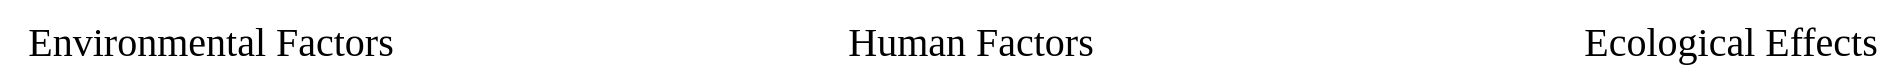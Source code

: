 <mxfile version="22.0.4" type="github">
  <diagram name="Page-1" id="zB_I1wsIQ56pGqQ2V1rR">
    <mxGraphModel dx="1257" dy="700" grid="1" gridSize="10" guides="1" tooltips="1" connect="1" arrows="1" fold="1" page="1" pageScale="1" pageWidth="1169" pageHeight="827" math="0" shadow="0">
      <root>
        <mxCell id="0" />
        <mxCell id="1" parent="0" />
        <mxCell id="jdVaecQ7j_w1OCTPGQky-1" value="&lt;font style=&quot;font-size: 20px;&quot; face=&quot;Garamond&quot;&gt;Human Factors&lt;/font&gt;" style="text;html=1;align=center;verticalAlign=middle;resizable=0;points=[];autosize=1;strokeColor=none;fillColor=none;" vertex="1" parent="1">
          <mxGeometry x="510" y="55" width="150" height="40" as="geometry" />
        </mxCell>
        <mxCell id="jdVaecQ7j_w1OCTPGQky-2" value="&lt;font face=&quot;Garamond&quot; style=&quot;font-size: 20px;&quot;&gt;Environmental Factors&lt;/font&gt;" style="text;html=1;align=center;verticalAlign=middle;resizable=0;points=[];autosize=1;strokeColor=none;fillColor=none;" vertex="1" parent="1">
          <mxGeometry x="100" y="55" width="210" height="40" as="geometry" />
        </mxCell>
        <mxCell id="jdVaecQ7j_w1OCTPGQky-3" value="&lt;font style=&quot;font-size: 20px;&quot; face=&quot;Garamond&quot;&gt;Ecological Effects&lt;/font&gt;" style="text;html=1;align=center;verticalAlign=middle;resizable=0;points=[];autosize=1;strokeColor=none;fillColor=none;" vertex="1" parent="1">
          <mxGeometry x="880" y="55" width="170" height="40" as="geometry" />
        </mxCell>
      </root>
    </mxGraphModel>
  </diagram>
</mxfile>
